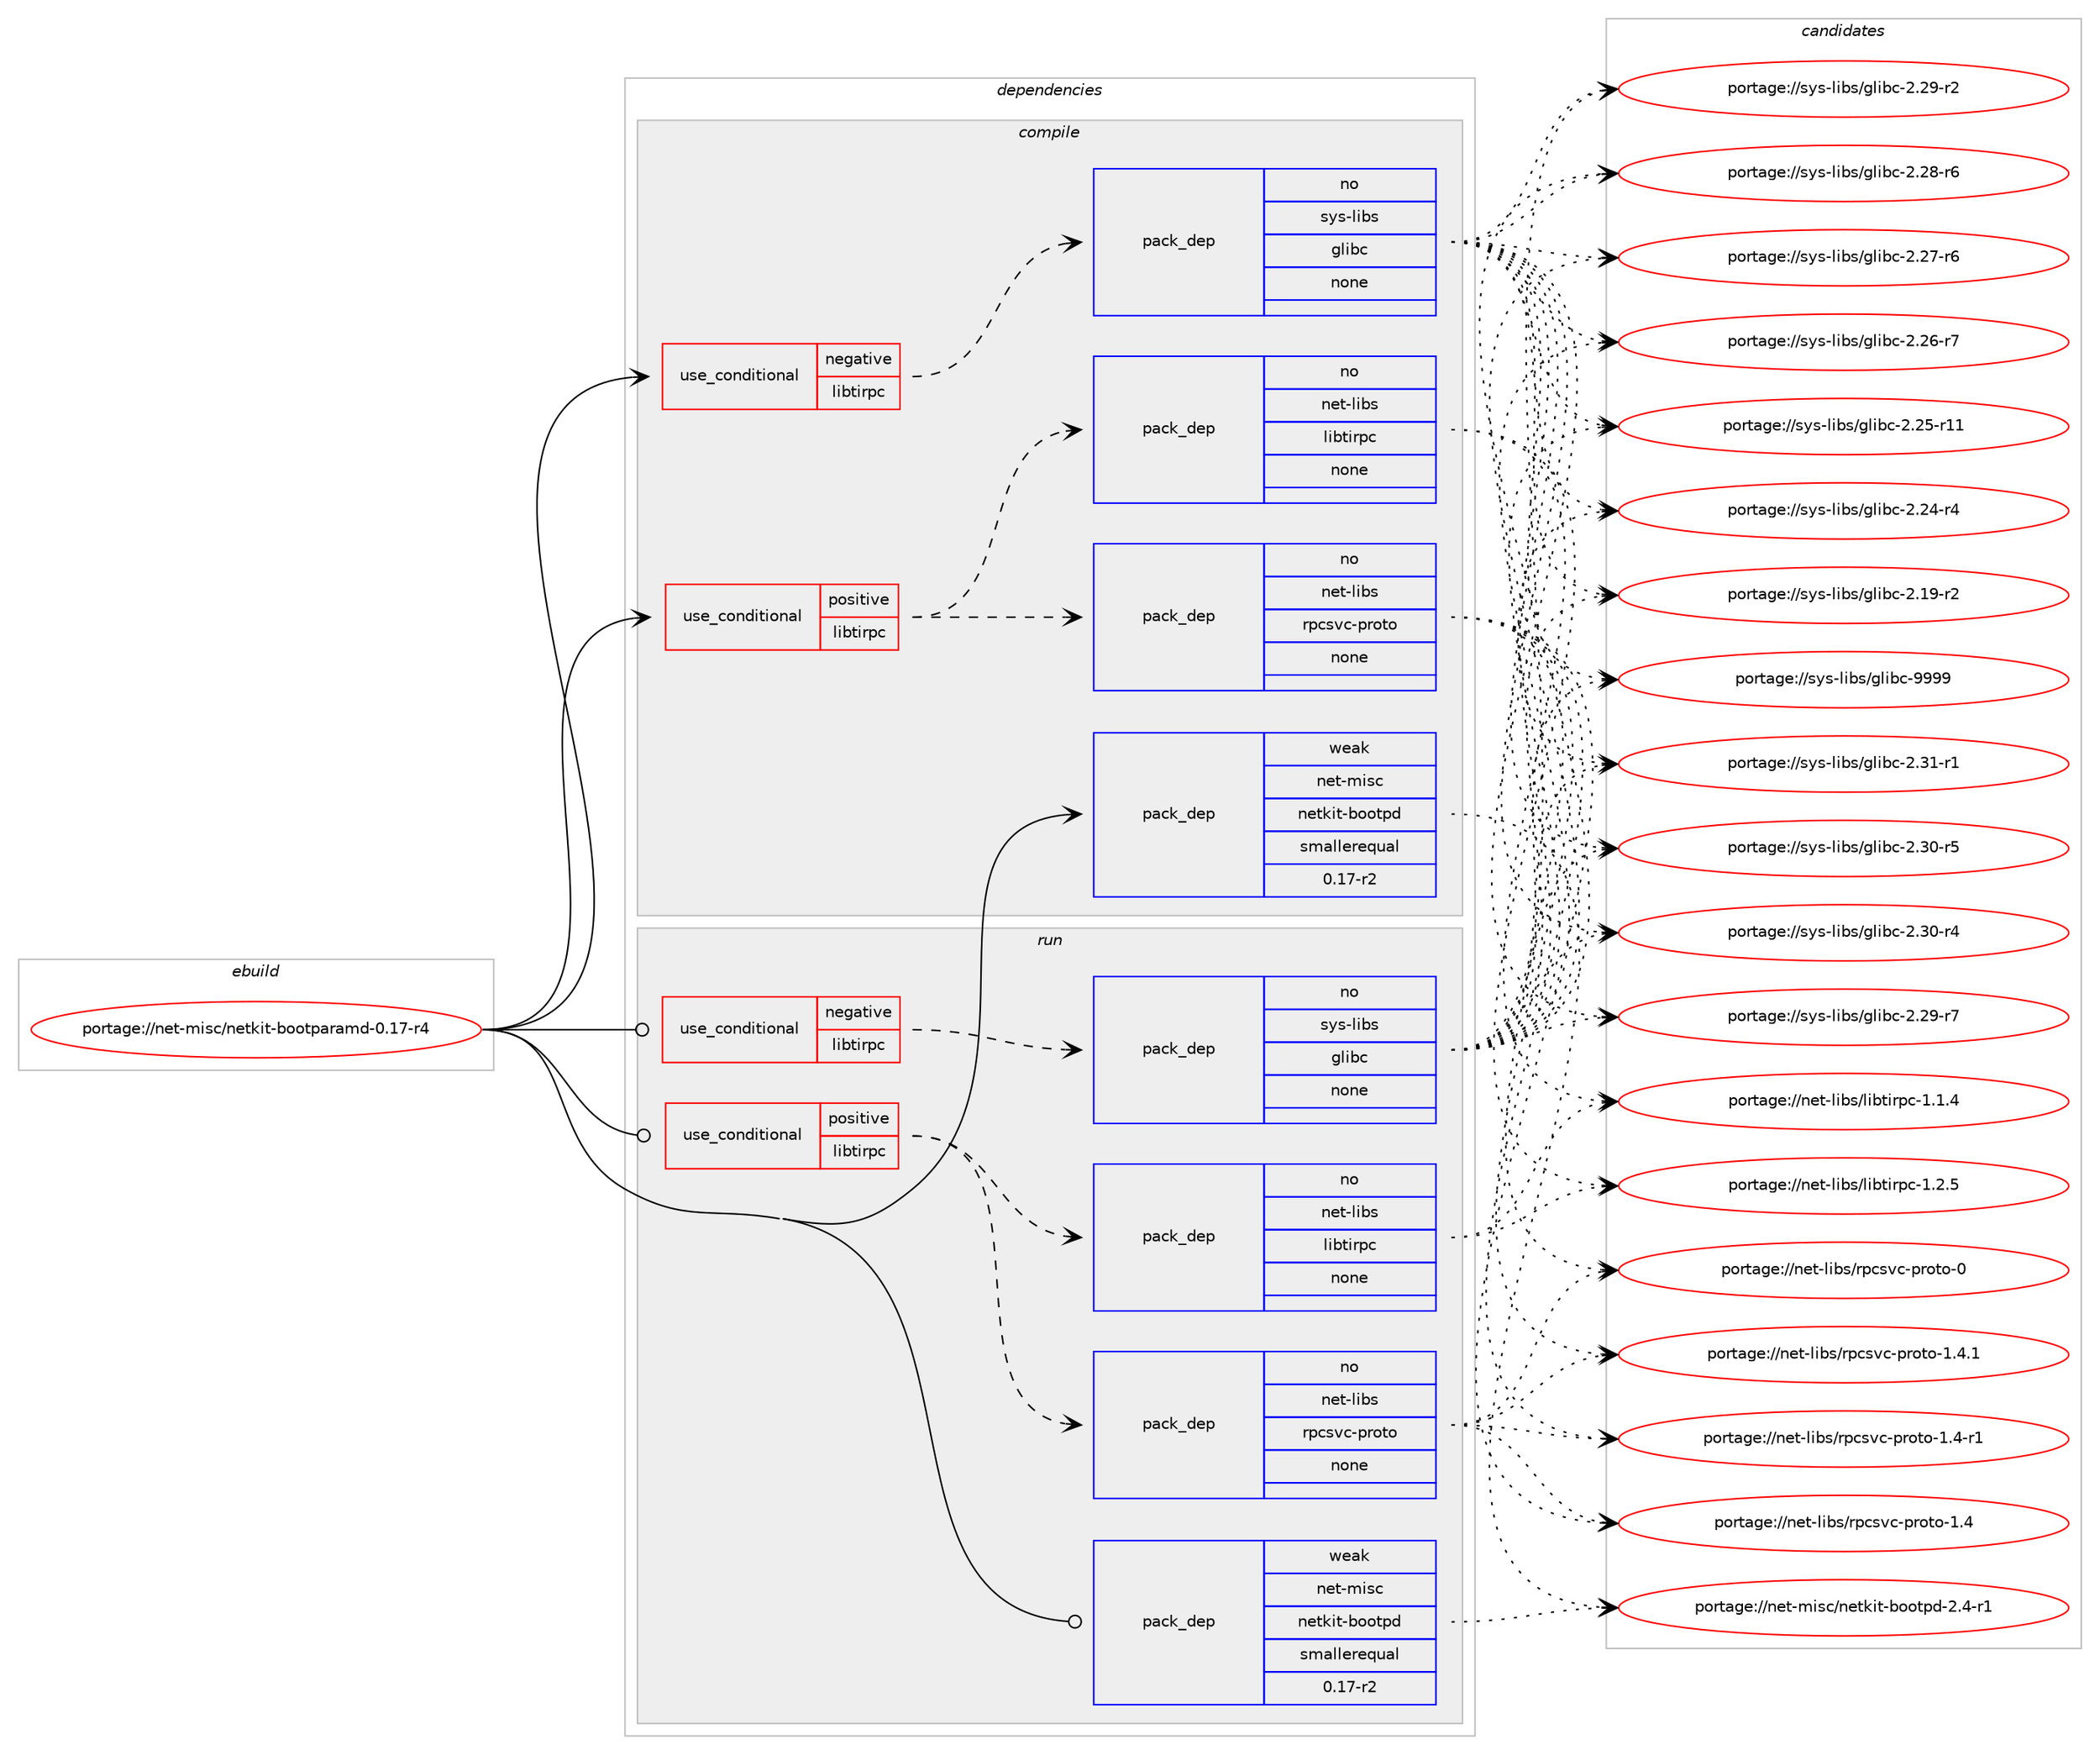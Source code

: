 digraph prolog {

# *************
# Graph options
# *************

newrank=true;
concentrate=true;
compound=true;
graph [rankdir=LR,fontname=Helvetica,fontsize=10,ranksep=1.5];#, ranksep=2.5, nodesep=0.2];
edge  [arrowhead=vee];
node  [fontname=Helvetica,fontsize=10];

# **********
# The ebuild
# **********

subgraph cluster_leftcol {
color=gray;
label=<<i>ebuild</i>>;
id [label="portage://net-misc/netkit-bootparamd-0.17-r4", color=red, width=4, href="../net-misc/netkit-bootparamd-0.17-r4.svg"];
}

# ****************
# The dependencies
# ****************

subgraph cluster_midcol {
color=gray;
label=<<i>dependencies</i>>;
subgraph cluster_compile {
fillcolor="#eeeeee";
style=filled;
label=<<i>compile</i>>;
subgraph cond9440 {
dependency51051 [label=<<TABLE BORDER="0" CELLBORDER="1" CELLSPACING="0" CELLPADDING="4"><TR><TD ROWSPAN="3" CELLPADDING="10">use_conditional</TD></TR><TR><TD>negative</TD></TR><TR><TD>libtirpc</TD></TR></TABLE>>, shape=none, color=red];
subgraph pack40553 {
dependency51052 [label=<<TABLE BORDER="0" CELLBORDER="1" CELLSPACING="0" CELLPADDING="4" WIDTH="220"><TR><TD ROWSPAN="6" CELLPADDING="30">pack_dep</TD></TR><TR><TD WIDTH="110">no</TD></TR><TR><TD>sys-libs</TD></TR><TR><TD>glibc</TD></TR><TR><TD>none</TD></TR><TR><TD></TD></TR></TABLE>>, shape=none, color=blue];
}
dependency51051:e -> dependency51052:w [weight=20,style="dashed",arrowhead="vee"];
}
id:e -> dependency51051:w [weight=20,style="solid",arrowhead="vee"];
subgraph cond9441 {
dependency51053 [label=<<TABLE BORDER="0" CELLBORDER="1" CELLSPACING="0" CELLPADDING="4"><TR><TD ROWSPAN="3" CELLPADDING="10">use_conditional</TD></TR><TR><TD>positive</TD></TR><TR><TD>libtirpc</TD></TR></TABLE>>, shape=none, color=red];
subgraph pack40554 {
dependency51054 [label=<<TABLE BORDER="0" CELLBORDER="1" CELLSPACING="0" CELLPADDING="4" WIDTH="220"><TR><TD ROWSPAN="6" CELLPADDING="30">pack_dep</TD></TR><TR><TD WIDTH="110">no</TD></TR><TR><TD>net-libs</TD></TR><TR><TD>rpcsvc-proto</TD></TR><TR><TD>none</TD></TR><TR><TD></TD></TR></TABLE>>, shape=none, color=blue];
}
dependency51053:e -> dependency51054:w [weight=20,style="dashed",arrowhead="vee"];
subgraph pack40555 {
dependency51055 [label=<<TABLE BORDER="0" CELLBORDER="1" CELLSPACING="0" CELLPADDING="4" WIDTH="220"><TR><TD ROWSPAN="6" CELLPADDING="30">pack_dep</TD></TR><TR><TD WIDTH="110">no</TD></TR><TR><TD>net-libs</TD></TR><TR><TD>libtirpc</TD></TR><TR><TD>none</TD></TR><TR><TD></TD></TR></TABLE>>, shape=none, color=blue];
}
dependency51053:e -> dependency51055:w [weight=20,style="dashed",arrowhead="vee"];
}
id:e -> dependency51053:w [weight=20,style="solid",arrowhead="vee"];
subgraph pack40556 {
dependency51056 [label=<<TABLE BORDER="0" CELLBORDER="1" CELLSPACING="0" CELLPADDING="4" WIDTH="220"><TR><TD ROWSPAN="6" CELLPADDING="30">pack_dep</TD></TR><TR><TD WIDTH="110">weak</TD></TR><TR><TD>net-misc</TD></TR><TR><TD>netkit-bootpd</TD></TR><TR><TD>smallerequal</TD></TR><TR><TD>0.17-r2</TD></TR></TABLE>>, shape=none, color=blue];
}
id:e -> dependency51056:w [weight=20,style="solid",arrowhead="vee"];
}
subgraph cluster_compileandrun {
fillcolor="#eeeeee";
style=filled;
label=<<i>compile and run</i>>;
}
subgraph cluster_run {
fillcolor="#eeeeee";
style=filled;
label=<<i>run</i>>;
subgraph cond9442 {
dependency51057 [label=<<TABLE BORDER="0" CELLBORDER="1" CELLSPACING="0" CELLPADDING="4"><TR><TD ROWSPAN="3" CELLPADDING="10">use_conditional</TD></TR><TR><TD>negative</TD></TR><TR><TD>libtirpc</TD></TR></TABLE>>, shape=none, color=red];
subgraph pack40557 {
dependency51058 [label=<<TABLE BORDER="0" CELLBORDER="1" CELLSPACING="0" CELLPADDING="4" WIDTH="220"><TR><TD ROWSPAN="6" CELLPADDING="30">pack_dep</TD></TR><TR><TD WIDTH="110">no</TD></TR><TR><TD>sys-libs</TD></TR><TR><TD>glibc</TD></TR><TR><TD>none</TD></TR><TR><TD></TD></TR></TABLE>>, shape=none, color=blue];
}
dependency51057:e -> dependency51058:w [weight=20,style="dashed",arrowhead="vee"];
}
id:e -> dependency51057:w [weight=20,style="solid",arrowhead="odot"];
subgraph cond9443 {
dependency51059 [label=<<TABLE BORDER="0" CELLBORDER="1" CELLSPACING="0" CELLPADDING="4"><TR><TD ROWSPAN="3" CELLPADDING="10">use_conditional</TD></TR><TR><TD>positive</TD></TR><TR><TD>libtirpc</TD></TR></TABLE>>, shape=none, color=red];
subgraph pack40558 {
dependency51060 [label=<<TABLE BORDER="0" CELLBORDER="1" CELLSPACING="0" CELLPADDING="4" WIDTH="220"><TR><TD ROWSPAN="6" CELLPADDING="30">pack_dep</TD></TR><TR><TD WIDTH="110">no</TD></TR><TR><TD>net-libs</TD></TR><TR><TD>rpcsvc-proto</TD></TR><TR><TD>none</TD></TR><TR><TD></TD></TR></TABLE>>, shape=none, color=blue];
}
dependency51059:e -> dependency51060:w [weight=20,style="dashed",arrowhead="vee"];
subgraph pack40559 {
dependency51061 [label=<<TABLE BORDER="0" CELLBORDER="1" CELLSPACING="0" CELLPADDING="4" WIDTH="220"><TR><TD ROWSPAN="6" CELLPADDING="30">pack_dep</TD></TR><TR><TD WIDTH="110">no</TD></TR><TR><TD>net-libs</TD></TR><TR><TD>libtirpc</TD></TR><TR><TD>none</TD></TR><TR><TD></TD></TR></TABLE>>, shape=none, color=blue];
}
dependency51059:e -> dependency51061:w [weight=20,style="dashed",arrowhead="vee"];
}
id:e -> dependency51059:w [weight=20,style="solid",arrowhead="odot"];
subgraph pack40560 {
dependency51062 [label=<<TABLE BORDER="0" CELLBORDER="1" CELLSPACING="0" CELLPADDING="4" WIDTH="220"><TR><TD ROWSPAN="6" CELLPADDING="30">pack_dep</TD></TR><TR><TD WIDTH="110">weak</TD></TR><TR><TD>net-misc</TD></TR><TR><TD>netkit-bootpd</TD></TR><TR><TD>smallerequal</TD></TR><TR><TD>0.17-r2</TD></TR></TABLE>>, shape=none, color=blue];
}
id:e -> dependency51062:w [weight=20,style="solid",arrowhead="odot"];
}
}

# **************
# The candidates
# **************

subgraph cluster_choices {
rank=same;
color=gray;
label=<<i>candidates</i>>;

subgraph choice40553 {
color=black;
nodesep=1;
choice11512111545108105981154710310810598994557575757 [label="portage://sys-libs/glibc-9999", color=red, width=4,href="../sys-libs/glibc-9999.svg"];
choice115121115451081059811547103108105989945504651494511449 [label="portage://sys-libs/glibc-2.31-r1", color=red, width=4,href="../sys-libs/glibc-2.31-r1.svg"];
choice115121115451081059811547103108105989945504651484511453 [label="portage://sys-libs/glibc-2.30-r5", color=red, width=4,href="../sys-libs/glibc-2.30-r5.svg"];
choice115121115451081059811547103108105989945504651484511452 [label="portage://sys-libs/glibc-2.30-r4", color=red, width=4,href="../sys-libs/glibc-2.30-r4.svg"];
choice115121115451081059811547103108105989945504650574511455 [label="portage://sys-libs/glibc-2.29-r7", color=red, width=4,href="../sys-libs/glibc-2.29-r7.svg"];
choice115121115451081059811547103108105989945504650574511450 [label="portage://sys-libs/glibc-2.29-r2", color=red, width=4,href="../sys-libs/glibc-2.29-r2.svg"];
choice115121115451081059811547103108105989945504650564511454 [label="portage://sys-libs/glibc-2.28-r6", color=red, width=4,href="../sys-libs/glibc-2.28-r6.svg"];
choice115121115451081059811547103108105989945504650554511454 [label="portage://sys-libs/glibc-2.27-r6", color=red, width=4,href="../sys-libs/glibc-2.27-r6.svg"];
choice115121115451081059811547103108105989945504650544511455 [label="portage://sys-libs/glibc-2.26-r7", color=red, width=4,href="../sys-libs/glibc-2.26-r7.svg"];
choice11512111545108105981154710310810598994550465053451144949 [label="portage://sys-libs/glibc-2.25-r11", color=red, width=4,href="../sys-libs/glibc-2.25-r11.svg"];
choice115121115451081059811547103108105989945504650524511452 [label="portage://sys-libs/glibc-2.24-r4", color=red, width=4,href="../sys-libs/glibc-2.24-r4.svg"];
choice115121115451081059811547103108105989945504649574511450 [label="portage://sys-libs/glibc-2.19-r2", color=red, width=4,href="../sys-libs/glibc-2.19-r2.svg"];
dependency51052:e -> choice11512111545108105981154710310810598994557575757:w [style=dotted,weight="100"];
dependency51052:e -> choice115121115451081059811547103108105989945504651494511449:w [style=dotted,weight="100"];
dependency51052:e -> choice115121115451081059811547103108105989945504651484511453:w [style=dotted,weight="100"];
dependency51052:e -> choice115121115451081059811547103108105989945504651484511452:w [style=dotted,weight="100"];
dependency51052:e -> choice115121115451081059811547103108105989945504650574511455:w [style=dotted,weight="100"];
dependency51052:e -> choice115121115451081059811547103108105989945504650574511450:w [style=dotted,weight="100"];
dependency51052:e -> choice115121115451081059811547103108105989945504650564511454:w [style=dotted,weight="100"];
dependency51052:e -> choice115121115451081059811547103108105989945504650554511454:w [style=dotted,weight="100"];
dependency51052:e -> choice115121115451081059811547103108105989945504650544511455:w [style=dotted,weight="100"];
dependency51052:e -> choice11512111545108105981154710310810598994550465053451144949:w [style=dotted,weight="100"];
dependency51052:e -> choice115121115451081059811547103108105989945504650524511452:w [style=dotted,weight="100"];
dependency51052:e -> choice115121115451081059811547103108105989945504649574511450:w [style=dotted,weight="100"];
}
subgraph choice40554 {
color=black;
nodesep=1;
choice110101116451081059811547114112991151189945112114111116111454946524649 [label="portage://net-libs/rpcsvc-proto-1.4.1", color=red, width=4,href="../net-libs/rpcsvc-proto-1.4.1.svg"];
choice110101116451081059811547114112991151189945112114111116111454946524511449 [label="portage://net-libs/rpcsvc-proto-1.4-r1", color=red, width=4,href="../net-libs/rpcsvc-proto-1.4-r1.svg"];
choice11010111645108105981154711411299115118994511211411111611145494652 [label="portage://net-libs/rpcsvc-proto-1.4", color=red, width=4,href="../net-libs/rpcsvc-proto-1.4.svg"];
choice1101011164510810598115471141129911511899451121141111161114548 [label="portage://net-libs/rpcsvc-proto-0", color=red, width=4,href="../net-libs/rpcsvc-proto-0.svg"];
dependency51054:e -> choice110101116451081059811547114112991151189945112114111116111454946524649:w [style=dotted,weight="100"];
dependency51054:e -> choice110101116451081059811547114112991151189945112114111116111454946524511449:w [style=dotted,weight="100"];
dependency51054:e -> choice11010111645108105981154711411299115118994511211411111611145494652:w [style=dotted,weight="100"];
dependency51054:e -> choice1101011164510810598115471141129911511899451121141111161114548:w [style=dotted,weight="100"];
}
subgraph choice40555 {
color=black;
nodesep=1;
choice1101011164510810598115471081059811610511411299454946504653 [label="portage://net-libs/libtirpc-1.2.5", color=red, width=4,href="../net-libs/libtirpc-1.2.5.svg"];
choice1101011164510810598115471081059811610511411299454946494652 [label="portage://net-libs/libtirpc-1.1.4", color=red, width=4,href="../net-libs/libtirpc-1.1.4.svg"];
dependency51055:e -> choice1101011164510810598115471081059811610511411299454946504653:w [style=dotted,weight="100"];
dependency51055:e -> choice1101011164510810598115471081059811610511411299454946494652:w [style=dotted,weight="100"];
}
subgraph choice40556 {
color=black;
nodesep=1;
choice1101011164510910511599471101011161071051164598111111116112100455046524511449 [label="portage://net-misc/netkit-bootpd-2.4-r1", color=red, width=4,href="../net-misc/netkit-bootpd-2.4-r1.svg"];
dependency51056:e -> choice1101011164510910511599471101011161071051164598111111116112100455046524511449:w [style=dotted,weight="100"];
}
subgraph choice40557 {
color=black;
nodesep=1;
choice11512111545108105981154710310810598994557575757 [label="portage://sys-libs/glibc-9999", color=red, width=4,href="../sys-libs/glibc-9999.svg"];
choice115121115451081059811547103108105989945504651494511449 [label="portage://sys-libs/glibc-2.31-r1", color=red, width=4,href="../sys-libs/glibc-2.31-r1.svg"];
choice115121115451081059811547103108105989945504651484511453 [label="portage://sys-libs/glibc-2.30-r5", color=red, width=4,href="../sys-libs/glibc-2.30-r5.svg"];
choice115121115451081059811547103108105989945504651484511452 [label="portage://sys-libs/glibc-2.30-r4", color=red, width=4,href="../sys-libs/glibc-2.30-r4.svg"];
choice115121115451081059811547103108105989945504650574511455 [label="portage://sys-libs/glibc-2.29-r7", color=red, width=4,href="../sys-libs/glibc-2.29-r7.svg"];
choice115121115451081059811547103108105989945504650574511450 [label="portage://sys-libs/glibc-2.29-r2", color=red, width=4,href="../sys-libs/glibc-2.29-r2.svg"];
choice115121115451081059811547103108105989945504650564511454 [label="portage://sys-libs/glibc-2.28-r6", color=red, width=4,href="../sys-libs/glibc-2.28-r6.svg"];
choice115121115451081059811547103108105989945504650554511454 [label="portage://sys-libs/glibc-2.27-r6", color=red, width=4,href="../sys-libs/glibc-2.27-r6.svg"];
choice115121115451081059811547103108105989945504650544511455 [label="portage://sys-libs/glibc-2.26-r7", color=red, width=4,href="../sys-libs/glibc-2.26-r7.svg"];
choice11512111545108105981154710310810598994550465053451144949 [label="portage://sys-libs/glibc-2.25-r11", color=red, width=4,href="../sys-libs/glibc-2.25-r11.svg"];
choice115121115451081059811547103108105989945504650524511452 [label="portage://sys-libs/glibc-2.24-r4", color=red, width=4,href="../sys-libs/glibc-2.24-r4.svg"];
choice115121115451081059811547103108105989945504649574511450 [label="portage://sys-libs/glibc-2.19-r2", color=red, width=4,href="../sys-libs/glibc-2.19-r2.svg"];
dependency51058:e -> choice11512111545108105981154710310810598994557575757:w [style=dotted,weight="100"];
dependency51058:e -> choice115121115451081059811547103108105989945504651494511449:w [style=dotted,weight="100"];
dependency51058:e -> choice115121115451081059811547103108105989945504651484511453:w [style=dotted,weight="100"];
dependency51058:e -> choice115121115451081059811547103108105989945504651484511452:w [style=dotted,weight="100"];
dependency51058:e -> choice115121115451081059811547103108105989945504650574511455:w [style=dotted,weight="100"];
dependency51058:e -> choice115121115451081059811547103108105989945504650574511450:w [style=dotted,weight="100"];
dependency51058:e -> choice115121115451081059811547103108105989945504650564511454:w [style=dotted,weight="100"];
dependency51058:e -> choice115121115451081059811547103108105989945504650554511454:w [style=dotted,weight="100"];
dependency51058:e -> choice115121115451081059811547103108105989945504650544511455:w [style=dotted,weight="100"];
dependency51058:e -> choice11512111545108105981154710310810598994550465053451144949:w [style=dotted,weight="100"];
dependency51058:e -> choice115121115451081059811547103108105989945504650524511452:w [style=dotted,weight="100"];
dependency51058:e -> choice115121115451081059811547103108105989945504649574511450:w [style=dotted,weight="100"];
}
subgraph choice40558 {
color=black;
nodesep=1;
choice110101116451081059811547114112991151189945112114111116111454946524649 [label="portage://net-libs/rpcsvc-proto-1.4.1", color=red, width=4,href="../net-libs/rpcsvc-proto-1.4.1.svg"];
choice110101116451081059811547114112991151189945112114111116111454946524511449 [label="portage://net-libs/rpcsvc-proto-1.4-r1", color=red, width=4,href="../net-libs/rpcsvc-proto-1.4-r1.svg"];
choice11010111645108105981154711411299115118994511211411111611145494652 [label="portage://net-libs/rpcsvc-proto-1.4", color=red, width=4,href="../net-libs/rpcsvc-proto-1.4.svg"];
choice1101011164510810598115471141129911511899451121141111161114548 [label="portage://net-libs/rpcsvc-proto-0", color=red, width=4,href="../net-libs/rpcsvc-proto-0.svg"];
dependency51060:e -> choice110101116451081059811547114112991151189945112114111116111454946524649:w [style=dotted,weight="100"];
dependency51060:e -> choice110101116451081059811547114112991151189945112114111116111454946524511449:w [style=dotted,weight="100"];
dependency51060:e -> choice11010111645108105981154711411299115118994511211411111611145494652:w [style=dotted,weight="100"];
dependency51060:e -> choice1101011164510810598115471141129911511899451121141111161114548:w [style=dotted,weight="100"];
}
subgraph choice40559 {
color=black;
nodesep=1;
choice1101011164510810598115471081059811610511411299454946504653 [label="portage://net-libs/libtirpc-1.2.5", color=red, width=4,href="../net-libs/libtirpc-1.2.5.svg"];
choice1101011164510810598115471081059811610511411299454946494652 [label="portage://net-libs/libtirpc-1.1.4", color=red, width=4,href="../net-libs/libtirpc-1.1.4.svg"];
dependency51061:e -> choice1101011164510810598115471081059811610511411299454946504653:w [style=dotted,weight="100"];
dependency51061:e -> choice1101011164510810598115471081059811610511411299454946494652:w [style=dotted,weight="100"];
}
subgraph choice40560 {
color=black;
nodesep=1;
choice1101011164510910511599471101011161071051164598111111116112100455046524511449 [label="portage://net-misc/netkit-bootpd-2.4-r1", color=red, width=4,href="../net-misc/netkit-bootpd-2.4-r1.svg"];
dependency51062:e -> choice1101011164510910511599471101011161071051164598111111116112100455046524511449:w [style=dotted,weight="100"];
}
}

}
